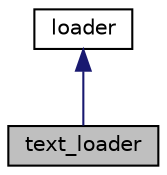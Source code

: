 digraph "text_loader"
{
 // LATEX_PDF_SIZE
  edge [fontname="Helvetica",fontsize="10",labelfontname="Helvetica",labelfontsize="10"];
  node [fontname="Helvetica",fontsize="10",shape=record];
  Node1 [label="text_loader",height=0.2,width=0.4,color="black", fillcolor="grey75", style="filled", fontcolor="black",tooltip="text_loader implements the loader class to load data from a text file in an object that inherits from..."];
  Node2 -> Node1 [dir="back",color="midnightblue",fontsize="10",style="solid",fontname="Helvetica"];
  Node2 [label="loader",height=0.2,width=0.4,color="black", fillcolor="white", style="filled",URL="$classloader.html",tooltip="Loader is an abstract class used to load data from a source file in an object that inherits from stor..."];
}
